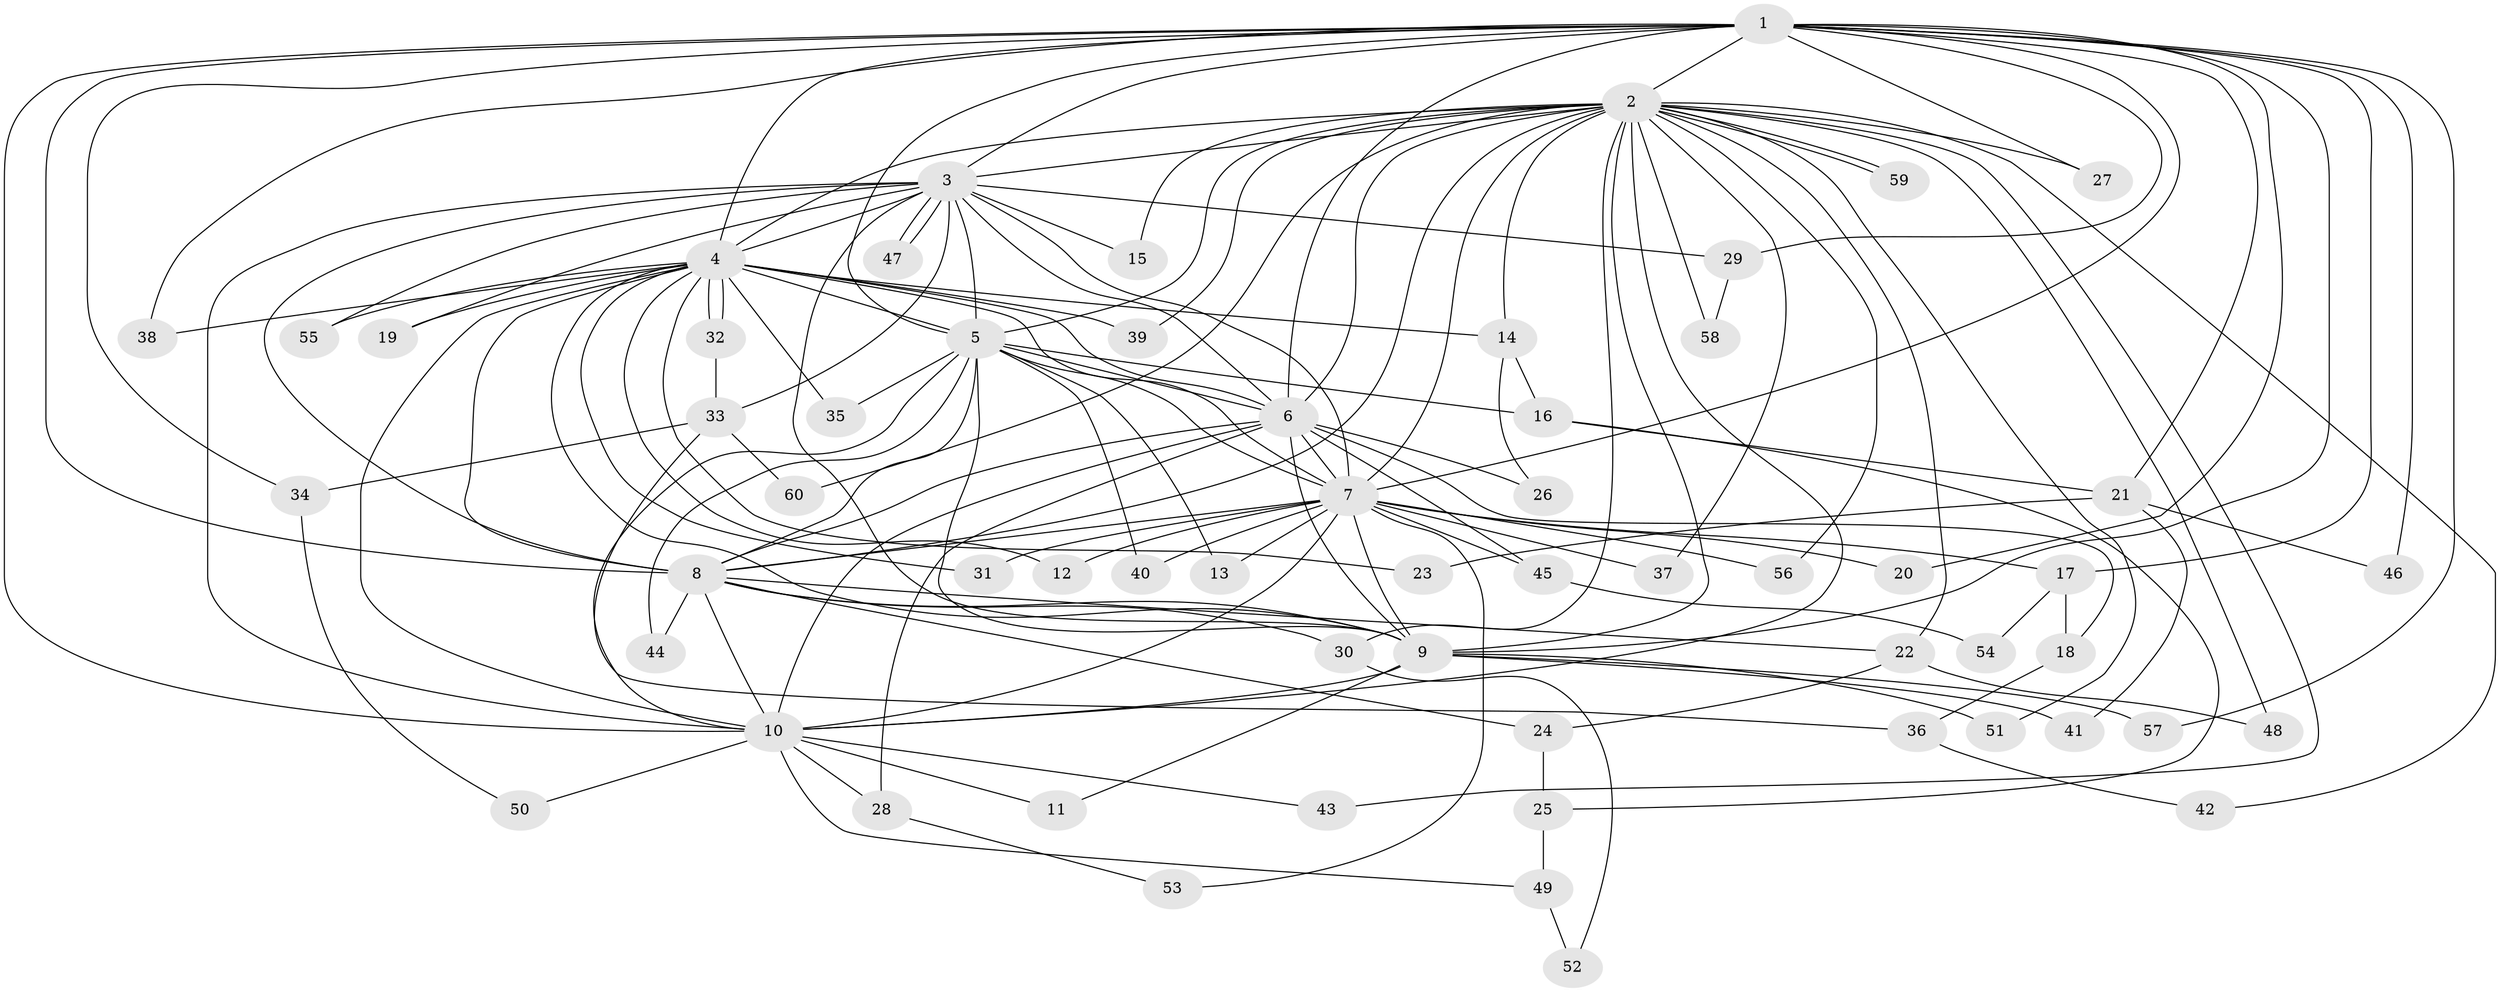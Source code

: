 // coarse degree distribution, {14: 0.0425531914893617, 25: 0.02127659574468085, 20: 0.02127659574468085, 17: 0.02127659574468085, 10: 0.02127659574468085, 2: 0.5957446808510638, 6: 0.0425531914893617, 4: 0.06382978723404255, 1: 0.0425531914893617, 3: 0.1276595744680851}
// Generated by graph-tools (version 1.1) at 2025/23/03/03/25 07:23:46]
// undirected, 60 vertices, 145 edges
graph export_dot {
graph [start="1"]
  node [color=gray90,style=filled];
  1;
  2;
  3;
  4;
  5;
  6;
  7;
  8;
  9;
  10;
  11;
  12;
  13;
  14;
  15;
  16;
  17;
  18;
  19;
  20;
  21;
  22;
  23;
  24;
  25;
  26;
  27;
  28;
  29;
  30;
  31;
  32;
  33;
  34;
  35;
  36;
  37;
  38;
  39;
  40;
  41;
  42;
  43;
  44;
  45;
  46;
  47;
  48;
  49;
  50;
  51;
  52;
  53;
  54;
  55;
  56;
  57;
  58;
  59;
  60;
  1 -- 2;
  1 -- 3;
  1 -- 4;
  1 -- 5;
  1 -- 6;
  1 -- 7;
  1 -- 8;
  1 -- 9;
  1 -- 10;
  1 -- 17;
  1 -- 20;
  1 -- 21;
  1 -- 27;
  1 -- 29;
  1 -- 34;
  1 -- 38;
  1 -- 46;
  1 -- 57;
  2 -- 3;
  2 -- 4;
  2 -- 5;
  2 -- 6;
  2 -- 7;
  2 -- 8;
  2 -- 9;
  2 -- 10;
  2 -- 14;
  2 -- 15;
  2 -- 22;
  2 -- 27;
  2 -- 30;
  2 -- 37;
  2 -- 39;
  2 -- 42;
  2 -- 43;
  2 -- 48;
  2 -- 51;
  2 -- 56;
  2 -- 58;
  2 -- 59;
  2 -- 59;
  2 -- 60;
  3 -- 4;
  3 -- 5;
  3 -- 6;
  3 -- 7;
  3 -- 8;
  3 -- 9;
  3 -- 10;
  3 -- 15;
  3 -- 19;
  3 -- 29;
  3 -- 33;
  3 -- 47;
  3 -- 47;
  3 -- 55;
  4 -- 5;
  4 -- 6;
  4 -- 7;
  4 -- 8;
  4 -- 9;
  4 -- 10;
  4 -- 12;
  4 -- 14;
  4 -- 19;
  4 -- 23;
  4 -- 31;
  4 -- 32;
  4 -- 32;
  4 -- 35;
  4 -- 38;
  4 -- 39;
  4 -- 55;
  5 -- 6;
  5 -- 7;
  5 -- 8;
  5 -- 9;
  5 -- 10;
  5 -- 13;
  5 -- 16;
  5 -- 35;
  5 -- 40;
  5 -- 44;
  6 -- 7;
  6 -- 8;
  6 -- 9;
  6 -- 10;
  6 -- 18;
  6 -- 26;
  6 -- 28;
  6 -- 45;
  7 -- 8;
  7 -- 9;
  7 -- 10;
  7 -- 12;
  7 -- 13;
  7 -- 17;
  7 -- 20;
  7 -- 31;
  7 -- 37;
  7 -- 40;
  7 -- 45;
  7 -- 53;
  7 -- 56;
  8 -- 9;
  8 -- 10;
  8 -- 22;
  8 -- 24;
  8 -- 30;
  8 -- 44;
  9 -- 10;
  9 -- 11;
  9 -- 41;
  9 -- 51;
  9 -- 57;
  10 -- 11;
  10 -- 28;
  10 -- 43;
  10 -- 49;
  10 -- 50;
  14 -- 16;
  14 -- 26;
  16 -- 21;
  16 -- 25;
  17 -- 18;
  17 -- 54;
  18 -- 36;
  21 -- 23;
  21 -- 41;
  21 -- 46;
  22 -- 24;
  22 -- 48;
  24 -- 25;
  25 -- 49;
  28 -- 53;
  29 -- 58;
  30 -- 52;
  32 -- 33;
  33 -- 34;
  33 -- 36;
  33 -- 60;
  34 -- 50;
  36 -- 42;
  45 -- 54;
  49 -- 52;
}
